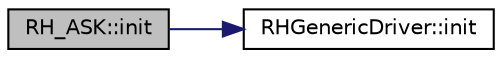 digraph "RH_ASK::init"
{
 // LATEX_PDF_SIZE
  edge [fontname="Helvetica",fontsize="10",labelfontname="Helvetica",labelfontsize="10"];
  node [fontname="Helvetica",fontsize="10",shape=record];
  rankdir="LR";
  Node1 [label="RH_ASK::init",height=0.2,width=0.4,color="black", fillcolor="grey75", style="filled", fontcolor="black",tooltip=" "];
  Node1 -> Node2 [color="midnightblue",fontsize="10",style="solid",fontname="Helvetica"];
  Node2 [label="RHGenericDriver::init",height=0.2,width=0.4,color="black", fillcolor="white", style="filled",URL="$class_r_h_generic_driver.html#a3e1cfcd4d6187702c364cf4c81e76365",tooltip=" "];
}
